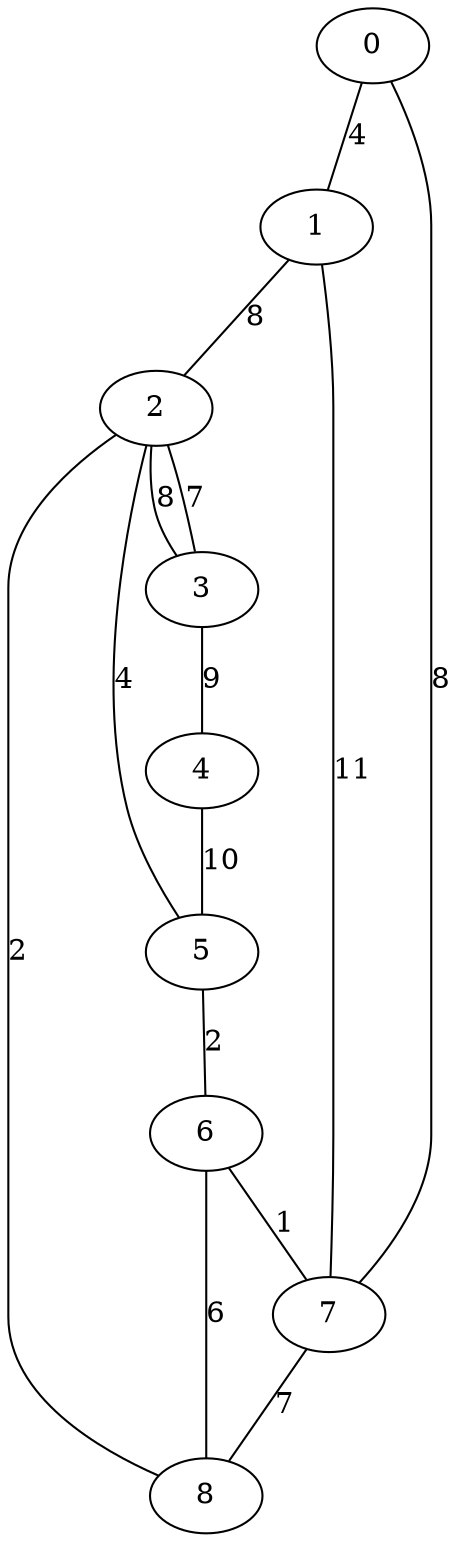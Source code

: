 graph G {
    6 -- 7 [label=1];
    2 -- 8 [label=2];
    5 -- 6 [label=2];
    2 -- 5 [label=4];
    0 -- 1 [label=4];
    6 -- 8 [label=6];
    2 -- 3 [label=7];
    7 -- 8 [label=7];
    0 -- 7 [label=8];
    3 -- 2 [label=8];
    1 -- 2 [label=8];
    3 -- 4 [label=9];
    4 -- 5 [label=10];
    1 -- 7 [label=11];
}
